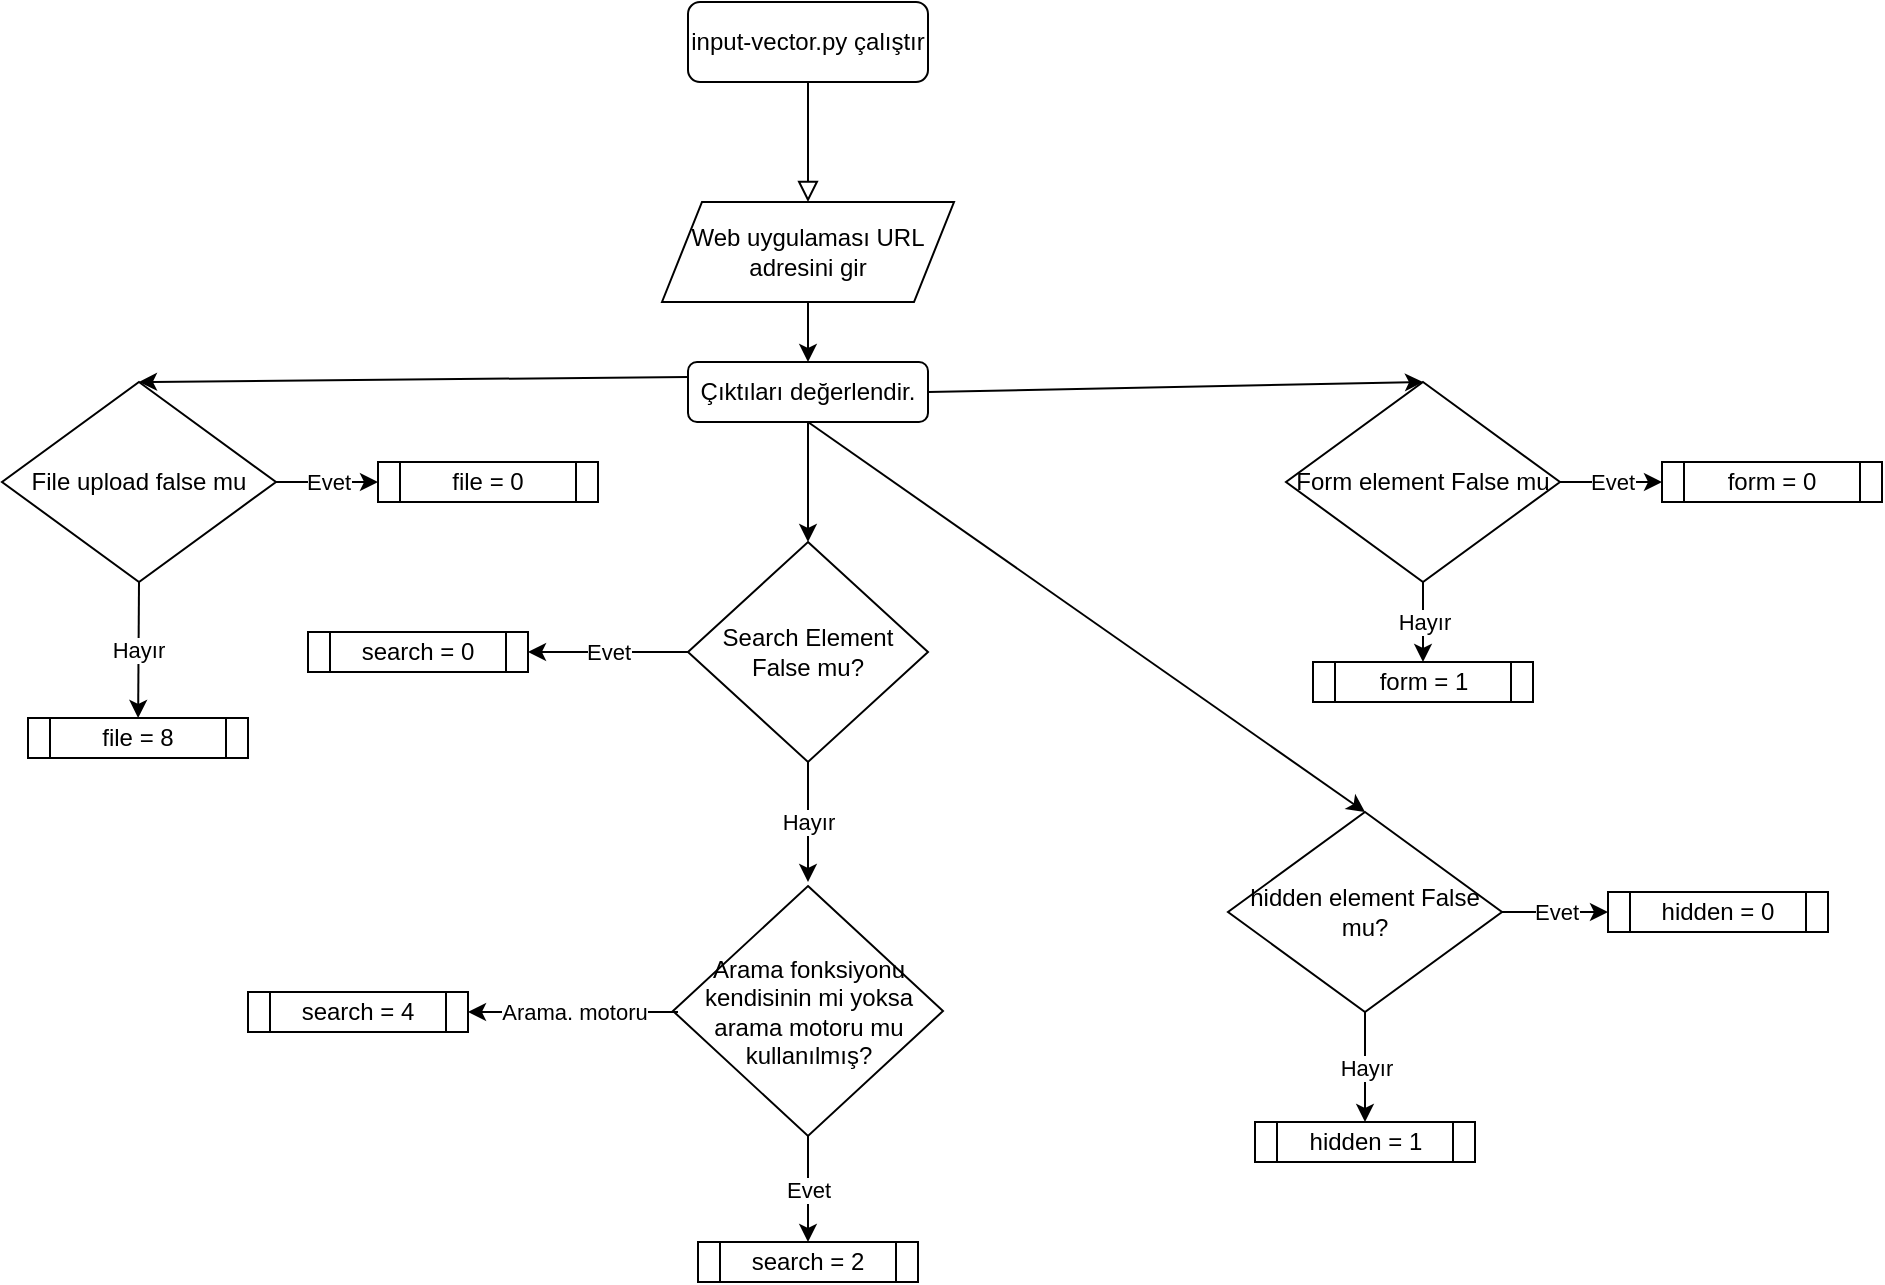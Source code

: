<mxfile version="22.1.4" type="device">
  <diagram id="C5RBs43oDa-KdzZeNtuy" name="Page-1">
    <mxGraphModel dx="1681" dy="855" grid="1" gridSize="10" guides="1" tooltips="1" connect="1" arrows="1" fold="1" page="1" pageScale="1" pageWidth="827" pageHeight="1169" math="0" shadow="0">
      <root>
        <mxCell id="WIyWlLk6GJQsqaUBKTNV-0" />
        <mxCell id="WIyWlLk6GJQsqaUBKTNV-1" parent="WIyWlLk6GJQsqaUBKTNV-0" />
        <mxCell id="WIyWlLk6GJQsqaUBKTNV-2" value="" style="rounded=0;html=1;jettySize=auto;orthogonalLoop=1;fontSize=11;endArrow=block;endFill=0;endSize=8;strokeWidth=1;shadow=0;labelBackgroundColor=none;edgeStyle=orthogonalEdgeStyle;entryX=0.5;entryY=0;entryDx=0;entryDy=0;" parent="WIyWlLk6GJQsqaUBKTNV-1" source="WIyWlLk6GJQsqaUBKTNV-3" target="aZWMBut40UA3kC536MLn-1" edge="1">
          <mxGeometry relative="1" as="geometry" />
        </mxCell>
        <mxCell id="WIyWlLk6GJQsqaUBKTNV-3" value="input-vector.py çalıştır" style="rounded=1;whiteSpace=wrap;html=1;fontSize=12;glass=0;strokeWidth=1;shadow=0;" parent="WIyWlLk6GJQsqaUBKTNV-1" vertex="1">
          <mxGeometry x="200" y="80" width="120" height="40" as="geometry" />
        </mxCell>
        <mxCell id="aZWMBut40UA3kC536MLn-1" value="Web uygulaması URL adresini gir" style="shape=parallelogram;perimeter=parallelogramPerimeter;whiteSpace=wrap;html=1;fixedSize=1;" vertex="1" parent="WIyWlLk6GJQsqaUBKTNV-1">
          <mxGeometry x="187" y="180" width="146" height="50" as="geometry" />
        </mxCell>
        <mxCell id="aZWMBut40UA3kC536MLn-7" value="hidden element False mu?" style="rhombus;whiteSpace=wrap;html=1;" vertex="1" parent="WIyWlLk6GJQsqaUBKTNV-1">
          <mxGeometry x="470" y="485" width="137" height="100" as="geometry" />
        </mxCell>
        <mxCell id="aZWMBut40UA3kC536MLn-9" value="Evet" style="endArrow=classic;html=1;rounded=0;exitX=1;exitY=0.5;exitDx=0;exitDy=0;" edge="1" parent="WIyWlLk6GJQsqaUBKTNV-1" source="aZWMBut40UA3kC536MLn-7" target="aZWMBut40UA3kC536MLn-10">
          <mxGeometry width="50" height="50" relative="1" as="geometry">
            <mxPoint x="629" y="460" as="sourcePoint" />
            <mxPoint x="689" y="460" as="targetPoint" />
          </mxGeometry>
        </mxCell>
        <mxCell id="aZWMBut40UA3kC536MLn-10" value="hidden = 0" style="shape=process;whiteSpace=wrap;html=1;backgroundOutline=1;" vertex="1" parent="WIyWlLk6GJQsqaUBKTNV-1">
          <mxGeometry x="660" y="525" width="110" height="20" as="geometry" />
        </mxCell>
        <mxCell id="aZWMBut40UA3kC536MLn-11" value="Hayır" style="endArrow=classic;html=1;rounded=0;exitX=0.5;exitY=1;exitDx=0;exitDy=0;" edge="1" parent="WIyWlLk6GJQsqaUBKTNV-1" target="aZWMBut40UA3kC536MLn-12" source="aZWMBut40UA3kC536MLn-7">
          <mxGeometry width="50" height="50" relative="1" as="geometry">
            <mxPoint x="309" y="460" as="sourcePoint" />
            <mxPoint x="350" y="460" as="targetPoint" />
          </mxGeometry>
        </mxCell>
        <mxCell id="aZWMBut40UA3kC536MLn-12" value="hidden = 1" style="shape=process;whiteSpace=wrap;html=1;backgroundOutline=1;" vertex="1" parent="WIyWlLk6GJQsqaUBKTNV-1">
          <mxGeometry x="483.5" y="640" width="110" height="20" as="geometry" />
        </mxCell>
        <mxCell id="aZWMBut40UA3kC536MLn-14" value="Çıktıları değerlendir." style="rounded=1;whiteSpace=wrap;html=1;" vertex="1" parent="WIyWlLk6GJQsqaUBKTNV-1">
          <mxGeometry x="200" y="260" width="120" height="30" as="geometry" />
        </mxCell>
        <mxCell id="aZWMBut40UA3kC536MLn-15" value="" style="endArrow=classic;html=1;rounded=0;exitX=0.5;exitY=1;exitDx=0;exitDy=0;entryX=0.5;entryY=0;entryDx=0;entryDy=0;" edge="1" parent="WIyWlLk6GJQsqaUBKTNV-1" source="aZWMBut40UA3kC536MLn-1" target="aZWMBut40UA3kC536MLn-14">
          <mxGeometry width="50" height="50" relative="1" as="geometry">
            <mxPoint x="320" y="300" as="sourcePoint" />
            <mxPoint x="370" y="250" as="targetPoint" />
          </mxGeometry>
        </mxCell>
        <mxCell id="aZWMBut40UA3kC536MLn-16" value="" style="endArrow=classic;html=1;rounded=0;exitX=0.5;exitY=1;exitDx=0;exitDy=0;entryX=0.5;entryY=0;entryDx=0;entryDy=0;" edge="1" parent="WIyWlLk6GJQsqaUBKTNV-1" source="aZWMBut40UA3kC536MLn-14" target="aZWMBut40UA3kC536MLn-7">
          <mxGeometry width="50" height="50" relative="1" as="geometry">
            <mxPoint x="320" y="300" as="sourcePoint" />
            <mxPoint x="260" y="420" as="targetPoint" />
          </mxGeometry>
        </mxCell>
        <mxCell id="aZWMBut40UA3kC536MLn-17" value="" style="endArrow=classic;html=1;rounded=0;exitX=1;exitY=0.5;exitDx=0;exitDy=0;entryX=0.5;entryY=0;entryDx=0;entryDy=0;" edge="1" parent="WIyWlLk6GJQsqaUBKTNV-1" source="aZWMBut40UA3kC536MLn-14" target="aZWMBut40UA3kC536MLn-18">
          <mxGeometry width="50" height="50" relative="1" as="geometry">
            <mxPoint x="320" y="300" as="sourcePoint" />
            <mxPoint x="400" y="340" as="targetPoint" />
          </mxGeometry>
        </mxCell>
        <mxCell id="aZWMBut40UA3kC536MLn-18" value="Form element False mu" style="rhombus;whiteSpace=wrap;html=1;" vertex="1" parent="WIyWlLk6GJQsqaUBKTNV-1">
          <mxGeometry x="499" y="270" width="137" height="100" as="geometry" />
        </mxCell>
        <mxCell id="aZWMBut40UA3kC536MLn-19" value="Evet" style="endArrow=classic;html=1;rounded=0;exitX=1;exitY=0.5;exitDx=0;exitDy=0;" edge="1" parent="WIyWlLk6GJQsqaUBKTNV-1" source="aZWMBut40UA3kC536MLn-18" target="aZWMBut40UA3kC536MLn-20">
          <mxGeometry width="50" height="50" relative="1" as="geometry">
            <mxPoint x="617" y="320" as="sourcePoint" />
            <mxPoint x="677" y="320" as="targetPoint" />
          </mxGeometry>
        </mxCell>
        <mxCell id="aZWMBut40UA3kC536MLn-20" value="form = 0" style="shape=process;whiteSpace=wrap;html=1;backgroundOutline=1;" vertex="1" parent="WIyWlLk6GJQsqaUBKTNV-1">
          <mxGeometry x="687" y="310" width="110" height="20" as="geometry" />
        </mxCell>
        <mxCell id="aZWMBut40UA3kC536MLn-21" value="Hayır" style="endArrow=classic;html=1;rounded=0;exitX=0.5;exitY=1;exitDx=0;exitDy=0;" edge="1" parent="WIyWlLk6GJQsqaUBKTNV-1" source="aZWMBut40UA3kC536MLn-18" target="aZWMBut40UA3kC536MLn-22">
          <mxGeometry width="50" height="50" relative="1" as="geometry">
            <mxPoint x="297" y="320" as="sourcePoint" />
            <mxPoint x="338" y="320" as="targetPoint" />
          </mxGeometry>
        </mxCell>
        <mxCell id="aZWMBut40UA3kC536MLn-22" value="form = 1" style="shape=process;whiteSpace=wrap;html=1;backgroundOutline=1;" vertex="1" parent="WIyWlLk6GJQsqaUBKTNV-1">
          <mxGeometry x="512.5" y="410" width="110" height="20" as="geometry" />
        </mxCell>
        <mxCell id="aZWMBut40UA3kC536MLn-23" value="" style="endArrow=classic;html=1;rounded=0;exitX=0;exitY=0.25;exitDx=0;exitDy=0;entryX=0.5;entryY=0;entryDx=0;entryDy=0;" edge="1" parent="WIyWlLk6GJQsqaUBKTNV-1" target="aZWMBut40UA3kC536MLn-24" source="aZWMBut40UA3kC536MLn-14">
          <mxGeometry width="50" height="50" relative="1" as="geometry">
            <mxPoint x="155" y="252.5" as="sourcePoint" />
            <mxPoint x="-234" y="290" as="targetPoint" />
          </mxGeometry>
        </mxCell>
        <mxCell id="aZWMBut40UA3kC536MLn-24" value="File upload false mu" style="rhombus;whiteSpace=wrap;html=1;" vertex="1" parent="WIyWlLk6GJQsqaUBKTNV-1">
          <mxGeometry x="-143" y="270" width="137" height="100" as="geometry" />
        </mxCell>
        <mxCell id="aZWMBut40UA3kC536MLn-25" value="Evet" style="endArrow=classic;html=1;rounded=0;exitX=1;exitY=0.5;exitDx=0;exitDy=0;" edge="1" parent="WIyWlLk6GJQsqaUBKTNV-1" source="aZWMBut40UA3kC536MLn-24" target="aZWMBut40UA3kC536MLn-26">
          <mxGeometry width="50" height="50" relative="1" as="geometry">
            <mxPoint x="-25" y="320" as="sourcePoint" />
            <mxPoint x="35" y="320" as="targetPoint" />
          </mxGeometry>
        </mxCell>
        <mxCell id="aZWMBut40UA3kC536MLn-26" value="file = 0" style="shape=process;whiteSpace=wrap;html=1;backgroundOutline=1;" vertex="1" parent="WIyWlLk6GJQsqaUBKTNV-1">
          <mxGeometry x="45" y="310" width="110" height="20" as="geometry" />
        </mxCell>
        <mxCell id="aZWMBut40UA3kC536MLn-27" value="Hayır" style="endArrow=classic;html=1;rounded=0;exitX=0.5;exitY=1;exitDx=0;exitDy=0;" edge="1" parent="WIyWlLk6GJQsqaUBKTNV-1" source="aZWMBut40UA3kC536MLn-24" target="aZWMBut40UA3kC536MLn-28">
          <mxGeometry width="50" height="50" relative="1" as="geometry">
            <mxPoint x="-345" y="320" as="sourcePoint" />
            <mxPoint x="-304" y="320" as="targetPoint" />
          </mxGeometry>
        </mxCell>
        <mxCell id="aZWMBut40UA3kC536MLn-28" value="file = 8" style="shape=process;whiteSpace=wrap;html=1;backgroundOutline=1;" vertex="1" parent="WIyWlLk6GJQsqaUBKTNV-1">
          <mxGeometry x="-130" y="438" width="110" height="20" as="geometry" />
        </mxCell>
        <mxCell id="aZWMBut40UA3kC536MLn-29" value="" style="endArrow=classic;html=1;rounded=0;exitX=0.5;exitY=1;exitDx=0;exitDy=0;" edge="1" parent="WIyWlLk6GJQsqaUBKTNV-1" source="aZWMBut40UA3kC536MLn-14" target="aZWMBut40UA3kC536MLn-30">
          <mxGeometry width="50" height="50" relative="1" as="geometry">
            <mxPoint x="400" y="320" as="sourcePoint" />
            <mxPoint x="260" y="400" as="targetPoint" />
          </mxGeometry>
        </mxCell>
        <mxCell id="aZWMBut40UA3kC536MLn-30" value="Search Element False mu?" style="rhombus;whiteSpace=wrap;html=1;" vertex="1" parent="WIyWlLk6GJQsqaUBKTNV-1">
          <mxGeometry x="200" y="350" width="120" height="110" as="geometry" />
        </mxCell>
        <mxCell id="aZWMBut40UA3kC536MLn-32" value="Evet" style="endArrow=classic;html=1;rounded=0;exitX=0;exitY=0.5;exitDx=0;exitDy=0;entryX=1;entryY=0.5;entryDx=0;entryDy=0;" edge="1" parent="WIyWlLk6GJQsqaUBKTNV-1" source="aZWMBut40UA3kC536MLn-30" target="aZWMBut40UA3kC536MLn-33">
          <mxGeometry width="50" height="50" relative="1" as="geometry">
            <mxPoint x="360" y="420" as="sourcePoint" />
            <mxPoint x="140" y="405" as="targetPoint" />
          </mxGeometry>
        </mxCell>
        <mxCell id="aZWMBut40UA3kC536MLn-33" value="search = 0" style="shape=process;whiteSpace=wrap;html=1;backgroundOutline=1;" vertex="1" parent="WIyWlLk6GJQsqaUBKTNV-1">
          <mxGeometry x="10" y="395" width="110" height="20" as="geometry" />
        </mxCell>
        <mxCell id="aZWMBut40UA3kC536MLn-34" value="Hayır" style="endArrow=classic;html=1;rounded=0;exitX=0.5;exitY=1;exitDx=0;exitDy=0;" edge="1" parent="WIyWlLk6GJQsqaUBKTNV-1" source="aZWMBut40UA3kC536MLn-30">
          <mxGeometry width="50" height="50" relative="1" as="geometry">
            <mxPoint x="200" y="420" as="sourcePoint" />
            <mxPoint x="260" y="520" as="targetPoint" />
          </mxGeometry>
        </mxCell>
        <mxCell id="aZWMBut40UA3kC536MLn-36" value="Arama fonksiyonu kendisinin mi yoksa arama motoru mu kullanılmış?" style="rhombus;whiteSpace=wrap;html=1;" vertex="1" parent="WIyWlLk6GJQsqaUBKTNV-1">
          <mxGeometry x="192.5" y="522" width="135" height="125" as="geometry" />
        </mxCell>
        <mxCell id="aZWMBut40UA3kC536MLn-37" value="Arama. motoru" style="endArrow=classic;html=1;rounded=0;exitX=0;exitY=0.5;exitDx=0;exitDy=0;entryX=1;entryY=0.5;entryDx=0;entryDy=0;" edge="1" parent="WIyWlLk6GJQsqaUBKTNV-1" target="aZWMBut40UA3kC536MLn-38">
          <mxGeometry width="50" height="50" relative="1" as="geometry">
            <mxPoint x="195" y="585" as="sourcePoint" />
            <mxPoint x="135" y="585" as="targetPoint" />
          </mxGeometry>
        </mxCell>
        <mxCell id="aZWMBut40UA3kC536MLn-38" value="search = 4" style="shape=process;whiteSpace=wrap;html=1;backgroundOutline=1;" vertex="1" parent="WIyWlLk6GJQsqaUBKTNV-1">
          <mxGeometry x="-20" y="575" width="110" height="20" as="geometry" />
        </mxCell>
        <mxCell id="aZWMBut40UA3kC536MLn-39" value="Evet" style="endArrow=classic;html=1;rounded=0;exitX=0.5;exitY=1;exitDx=0;exitDy=0;entryX=0.5;entryY=0;entryDx=0;entryDy=0;" edge="1" parent="WIyWlLk6GJQsqaUBKTNV-1" target="aZWMBut40UA3kC536MLn-40" source="aZWMBut40UA3kC536MLn-36">
          <mxGeometry width="50" height="50" relative="1" as="geometry">
            <mxPoint x="400" y="710" as="sourcePoint" />
            <mxPoint x="340" y="710" as="targetPoint" />
          </mxGeometry>
        </mxCell>
        <mxCell id="aZWMBut40UA3kC536MLn-40" value="search = 2" style="shape=process;whiteSpace=wrap;html=1;backgroundOutline=1;" vertex="1" parent="WIyWlLk6GJQsqaUBKTNV-1">
          <mxGeometry x="205" y="700" width="110" height="20" as="geometry" />
        </mxCell>
      </root>
    </mxGraphModel>
  </diagram>
</mxfile>
